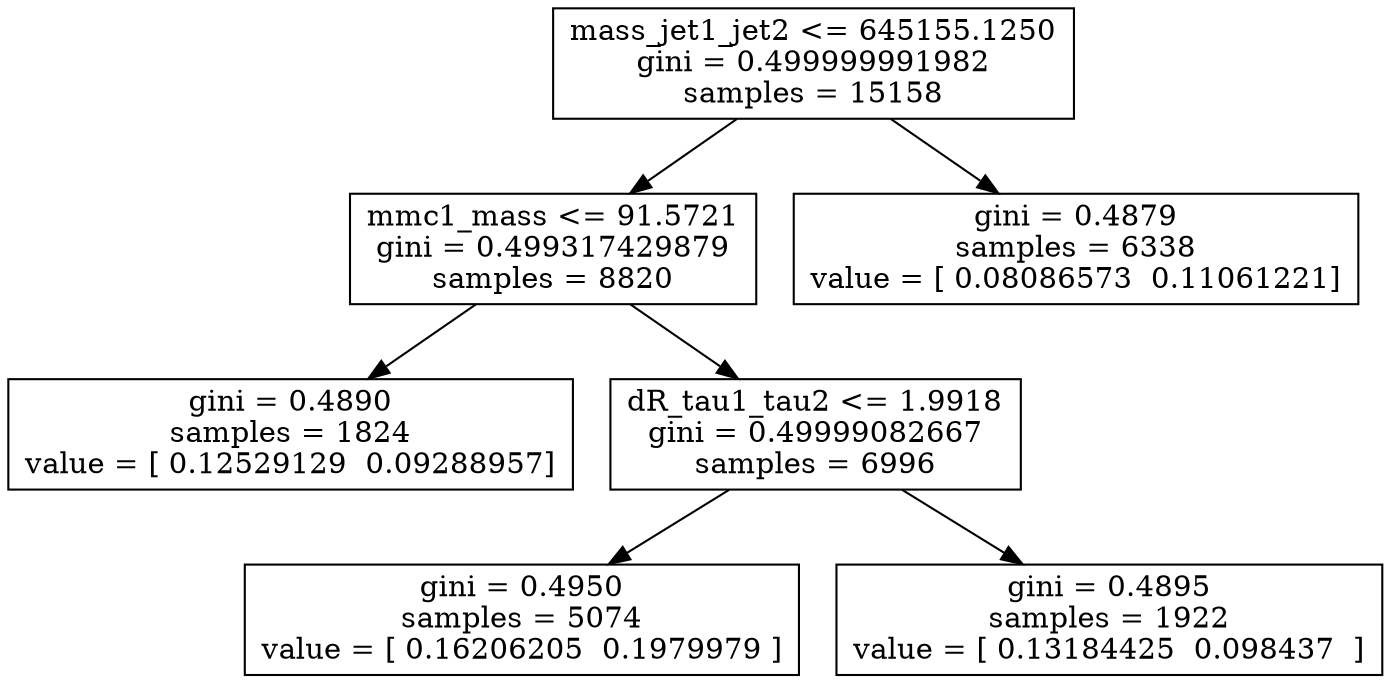 digraph Tree {
0 [label="mass_jet1_jet2 <= 645155.1250\ngini = 0.499999991982\nsamples = 15158", shape="box"] ;
1 [label="mmc1_mass <= 91.5721\ngini = 0.499317429879\nsamples = 8820", shape="box"] ;
0 -> 1 ;
2 [label="gini = 0.4890\nsamples = 1824\nvalue = [ 0.12529129  0.09288957]", shape="box"] ;
1 -> 2 ;
3 [label="dR_tau1_tau2 <= 1.9918\ngini = 0.49999082667\nsamples = 6996", shape="box"] ;
1 -> 3 ;
4 [label="gini = 0.4950\nsamples = 5074\nvalue = [ 0.16206205  0.1979979 ]", shape="box"] ;
3 -> 4 ;
5 [label="gini = 0.4895\nsamples = 1922\nvalue = [ 0.13184425  0.098437  ]", shape="box"] ;
3 -> 5 ;
6 [label="gini = 0.4879\nsamples = 6338\nvalue = [ 0.08086573  0.11061221]", shape="box"] ;
0 -> 6 ;
}